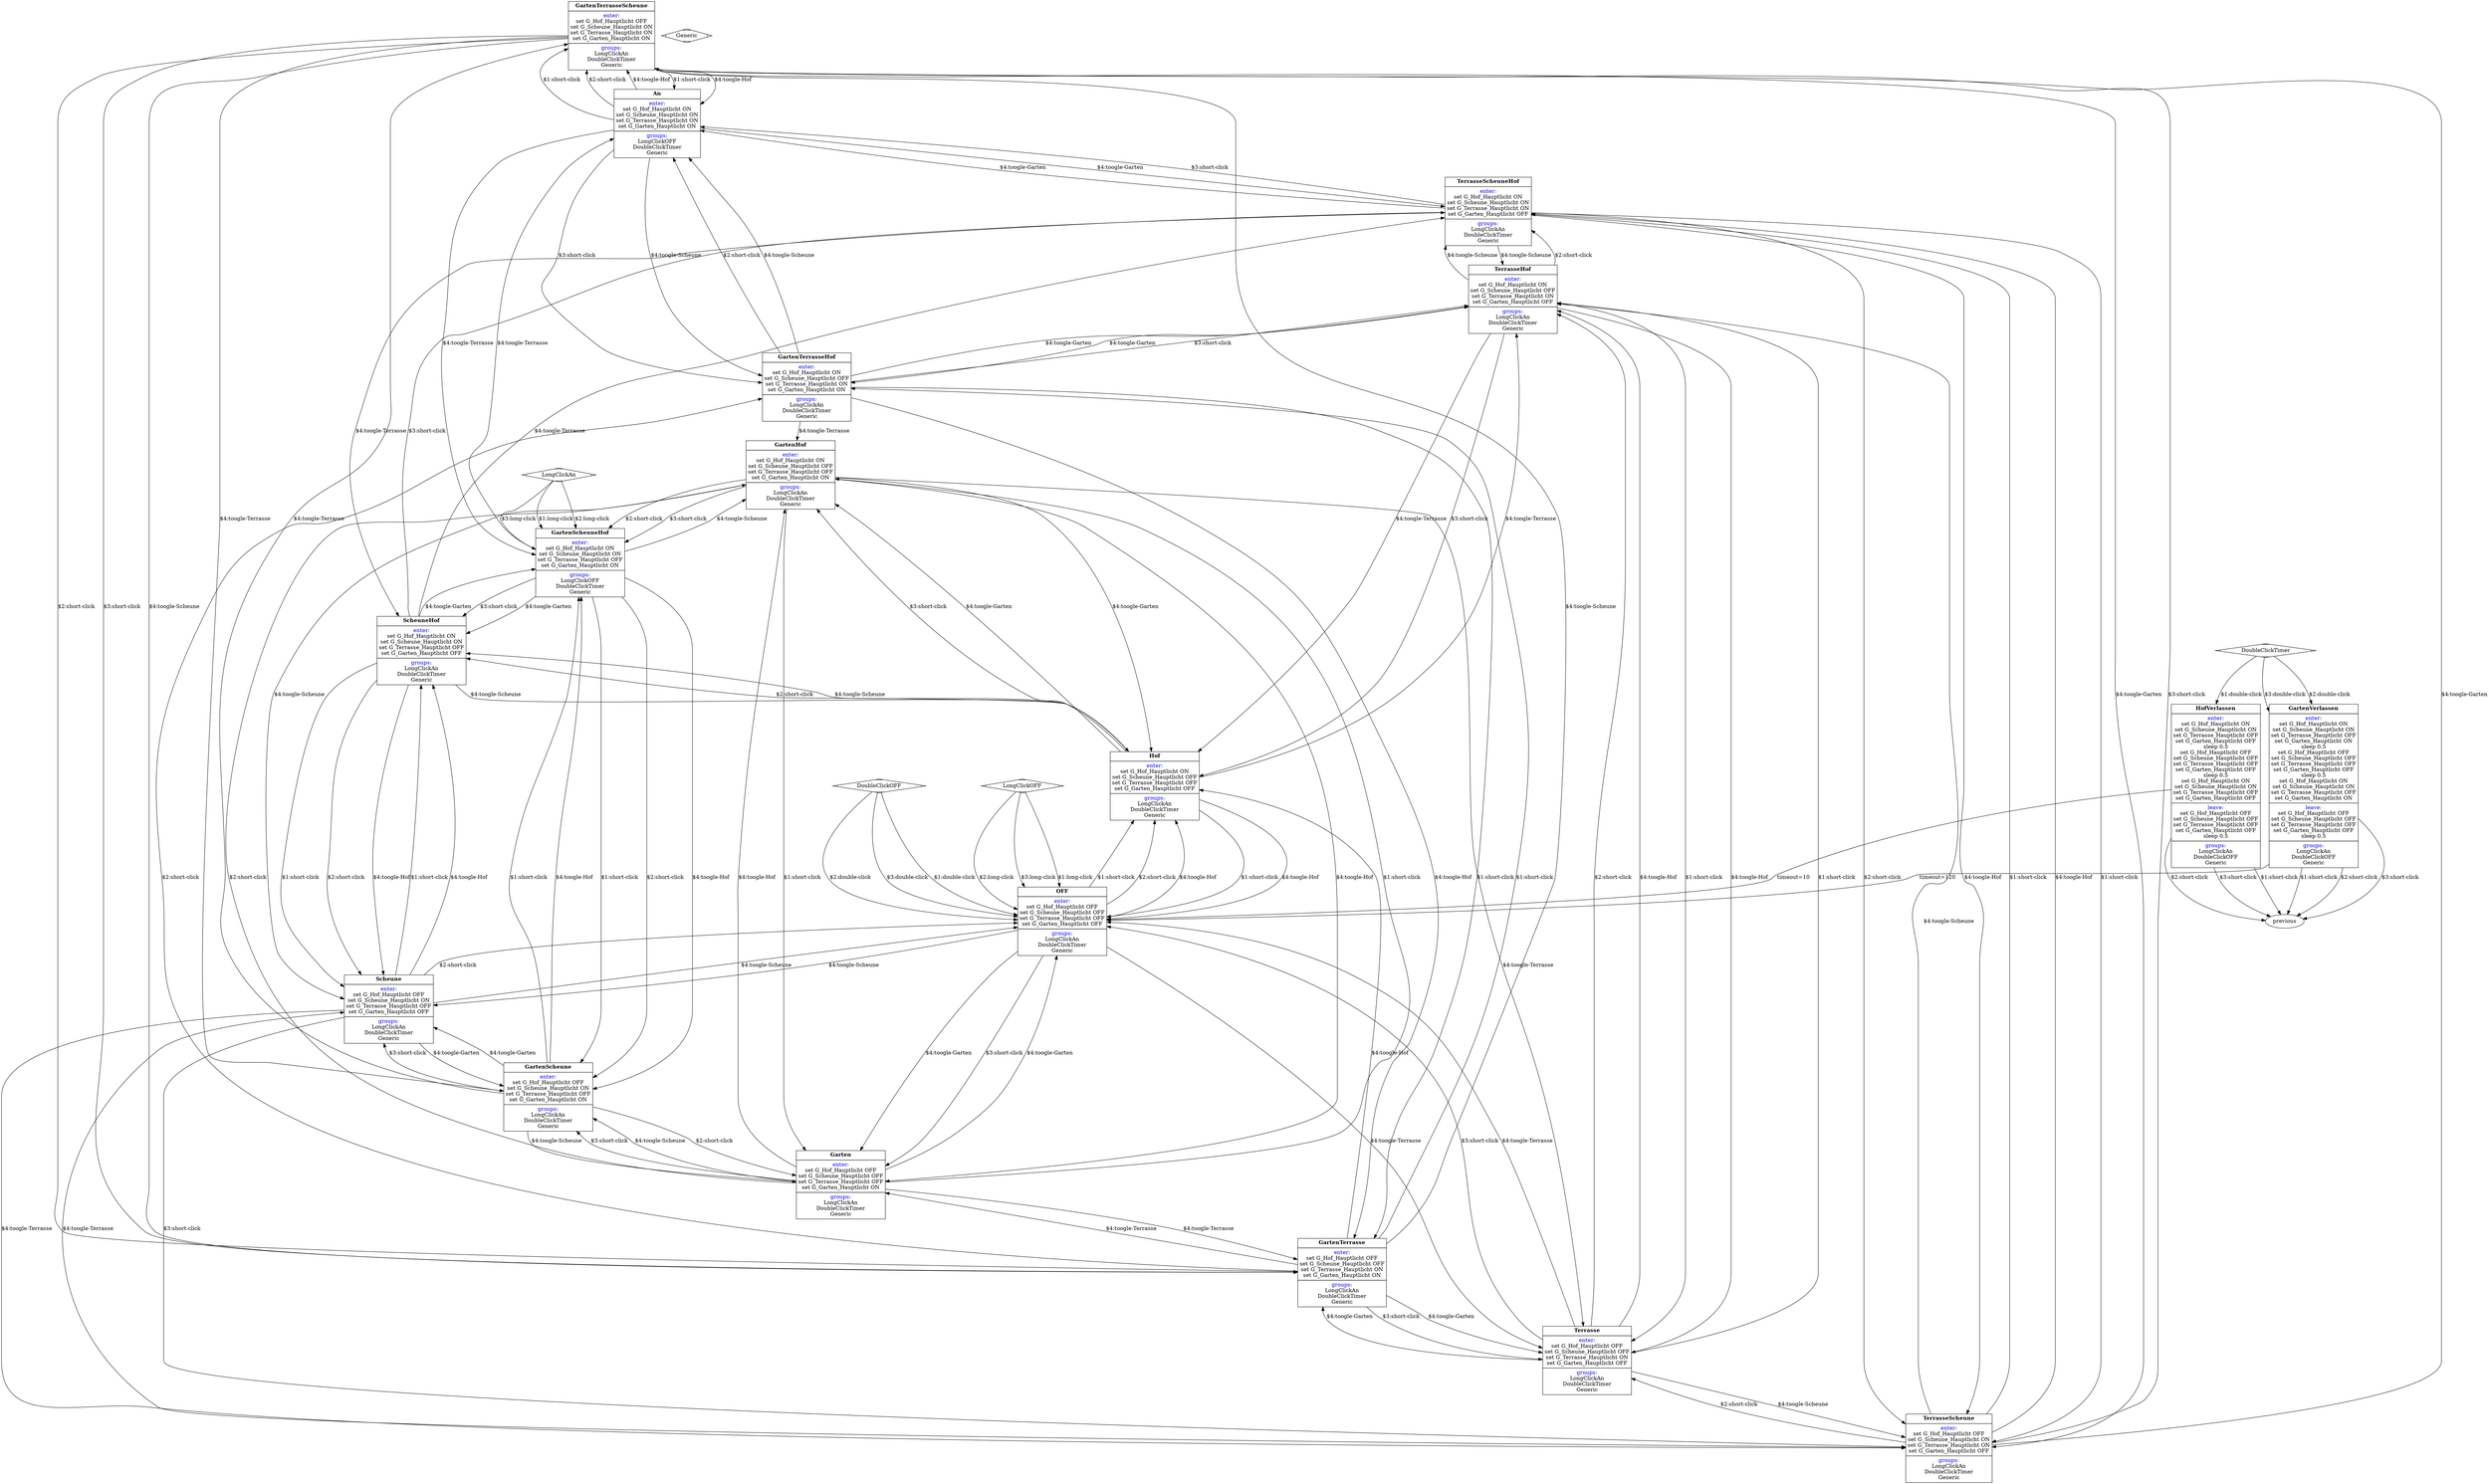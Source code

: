 digraph G {
GartenTerrasseScheune [shape=none,margin=0,label=<<table BORDER= "0" CELLBORDER="1" CELLSPACING="0" CELLPADDING="4">
<tr><td><b>GartenTerrasseScheune</b></td></tr>
<tr><td><font COLOR="blue">enter:</font><br/>
set G_Hof_Hauptlicht OFF<br/>
set G_Scheune_Hauptlicht ON<br/>
set G_Terrasse_Hauptlicht ON<br/>
set G_Garten_Hauptlicht ON<br/>
</td></tr>
<tr><td><font COLOR="blue">groups:</font><br/>
LongClickAn<br/>
DoubleClickTimer<br/>
Generic<br/>
</td></tr>
</table>>];

GartenTerrasseScheune -> An [label="$1:short-click"]
GartenTerrasseScheune -> GartenTerrasse [label="$2:short-click"]
GartenTerrasseScheune -> GartenTerrasse [label="$3:short-click"]
GartenTerrasseScheune -> An [label="$4:toogle-Hof"]
GartenTerrasseScheune -> GartenTerrasse [label="$4:toogle-Scheune"]
GartenTerrasseScheune -> GartenScheune [label="$4:toogle-Terrasse"]
GartenTerrasseScheune -> TerrasseScheune [label="$4:toogle-Garten"]

An [shape=none,margin=0,label=<<table BORDER= "0" CELLBORDER="1" CELLSPACING="0" CELLPADDING="4">
<tr><td><b>An</b></td></tr>
<tr><td><font COLOR="blue">enter:</font><br/>
set G_Hof_Hauptlicht ON<br/>
set G_Scheune_Hauptlicht ON<br/>
set G_Terrasse_Hauptlicht ON<br/>
set G_Garten_Hauptlicht ON<br/>
</td></tr>
<tr><td><font COLOR="blue">groups:</font><br/>
LongClickOFF<br/>
DoubleClickTimer<br/>
Generic<br/>
</td></tr>
</table>>];

An -> GartenTerrasseScheune [label="$1:short-click"]
An -> GartenTerrasseScheune [label="$2:short-click"]
An -> GartenTerrasseHof [label="$3:short-click"]
An -> GartenTerrasseScheune [label="$4:toogle-Hof"]
An -> GartenTerrasseHof [label="$4:toogle-Scheune"]
An -> GartenScheuneHof [label="$4:toogle-Terrasse"]
An -> TerrasseScheuneHof [label="$4:toogle-Garten"]

ScheuneHof [shape=none,margin=0,label=<<table BORDER= "0" CELLBORDER="1" CELLSPACING="0" CELLPADDING="4">
<tr><td><b>ScheuneHof</b></td></tr>
<tr><td><font COLOR="blue">enter:</font><br/>
set G_Hof_Hauptlicht ON<br/>
set G_Scheune_Hauptlicht ON<br/>
set G_Terrasse_Hauptlicht OFF<br/>
set G_Garten_Hauptlicht OFF<br/>
</td></tr>
<tr><td><font COLOR="blue">groups:</font><br/>
LongClickAn<br/>
DoubleClickTimer<br/>
Generic<br/>
</td></tr>
</table>>];

ScheuneHof -> Scheune [label="$1:short-click"]
ScheuneHof -> Scheune [label="$2:short-click"]
ScheuneHof -> TerrasseScheuneHof [label="$3:short-click"]
ScheuneHof -> Scheune [label="$4:toogle-Hof"]
ScheuneHof -> Hof [label="$4:toogle-Scheune"]
ScheuneHof -> TerrasseScheuneHof [label="$4:toogle-Terrasse"]
ScheuneHof -> GartenScheuneHof [label="$4:toogle-Garten"]

TerrasseScheuneHof [shape=none,margin=0,label=<<table BORDER= "0" CELLBORDER="1" CELLSPACING="0" CELLPADDING="4">
<tr><td><b>TerrasseScheuneHof</b></td></tr>
<tr><td><font COLOR="blue">enter:</font><br/>
set G_Hof_Hauptlicht ON<br/>
set G_Scheune_Hauptlicht ON<br/>
set G_Terrasse_Hauptlicht ON<br/>
set G_Garten_Hauptlicht OFF<br/>
</td></tr>
<tr><td><font COLOR="blue">groups:</font><br/>
LongClickAn<br/>
DoubleClickTimer<br/>
Generic<br/>
</td></tr>
</table>>];

TerrasseScheuneHof -> TerrasseScheune [label="$1:short-click"]
TerrasseScheuneHof -> TerrasseScheune [label="$2:short-click"]
TerrasseScheuneHof -> An [label="$3:short-click"]
TerrasseScheuneHof -> TerrasseScheune [label="$4:toogle-Hof"]
TerrasseScheuneHof -> TerrasseHof [label="$4:toogle-Scheune"]
TerrasseScheuneHof -> ScheuneHof [label="$4:toogle-Terrasse"]
TerrasseScheuneHof -> An [label="$4:toogle-Garten"]

DoubleClickTimer [shape=Mdiamond];
DoubleClickTimer -> HofVerlassen [label="$1:double-click"]
DoubleClickTimer -> GartenVerlassen [label="$2:double-click"]
DoubleClickTimer -> GartenVerlassen [label="$3:double-click"]
GartenScheune [shape=none,margin=0,label=<<table BORDER= "0" CELLBORDER="1" CELLSPACING="0" CELLPADDING="4">
<tr><td><b>GartenScheune</b></td></tr>
<tr><td><font COLOR="blue">enter:</font><br/>
set G_Hof_Hauptlicht OFF<br/>
set G_Scheune_Hauptlicht ON<br/>
set G_Terrasse_Hauptlicht OFF<br/>
set G_Garten_Hauptlicht ON<br/>
</td></tr>
<tr><td><font COLOR="blue">groups:</font><br/>
LongClickAn<br/>
DoubleClickTimer<br/>
Generic<br/>
</td></tr>
</table>>];

GartenScheune -> GartenScheuneHof [label="$1:short-click"]
GartenScheune -> Garten [label="$2:short-click"]
GartenScheune -> Scheune [label="$3:short-click"]
GartenScheune -> GartenScheuneHof [label="$4:toogle-Hof"]
GartenScheune -> Garten [label="$4:toogle-Scheune"]
GartenScheune -> GartenTerrasseScheune [label="$4:toogle-Terrasse"]
GartenScheune -> Scheune [label="$4:toogle-Garten"]

GartenScheuneHof [shape=none,margin=0,label=<<table BORDER= "0" CELLBORDER="1" CELLSPACING="0" CELLPADDING="4">
<tr><td><b>GartenScheuneHof</b></td></tr>
<tr><td><font COLOR="blue">enter:</font><br/>
set G_Hof_Hauptlicht ON<br/>
set G_Scheune_Hauptlicht ON<br/>
set G_Terrasse_Hauptlicht OFF<br/>
set G_Garten_Hauptlicht ON<br/>
</td></tr>
<tr><td><font COLOR="blue">groups:</font><br/>
LongClickOFF<br/>
DoubleClickTimer<br/>
Generic<br/>
</td></tr>
</table>>];

GartenScheuneHof -> GartenScheune [label="$1:short-click"]
GartenScheuneHof -> GartenScheune [label="$2:short-click"]
GartenScheuneHof -> ScheuneHof [label="$3:short-click"]
GartenScheuneHof -> GartenScheune [label="$4:toogle-Hof"]
GartenScheuneHof -> GartenHof [label="$4:toogle-Scheune"]
GartenScheuneHof -> An [label="$4:toogle-Terrasse"]
GartenScheuneHof -> ScheuneHof [label="$4:toogle-Garten"]

DoubleClickOFF [shape=Mdiamond];
DoubleClickOFF -> OFF [label="$1:double-click"]
DoubleClickOFF -> OFF [label="$2:double-click"]
DoubleClickOFF -> OFF [label="$3:double-click"]
GartenHof [shape=none,margin=0,label=<<table BORDER= "0" CELLBORDER="1" CELLSPACING="0" CELLPADDING="4">
<tr><td><b>GartenHof</b></td></tr>
<tr><td><font COLOR="blue">enter:</font><br/>
set G_Hof_Hauptlicht ON<br/>
set G_Scheune_Hauptlicht OFF<br/>
set G_Terrasse_Hauptlicht OFF<br/>
set G_Garten_Hauptlicht ON<br/>
</td></tr>
<tr><td><font COLOR="blue">groups:</font><br/>
LongClickAn<br/>
DoubleClickTimer<br/>
Generic<br/>
</td></tr>
</table>>];

GartenHof -> Garten [label="$1:short-click"]
GartenHof -> GartenScheuneHof [label="$2:short-click"]
GartenHof -> GartenScheuneHof [label="$3:short-click"]
GartenHof -> Garten [label="$4:toogle-Hof"]
GartenHof -> Scheune [label="$4:toogle-Scheune"]
GartenHof -> Terrasse [label="$4:toogle-Terrasse"]
GartenHof -> Hof [label="$4:toogle-Garten"]

GartenTerrasseHof [shape=none,margin=0,label=<<table BORDER= "0" CELLBORDER="1" CELLSPACING="0" CELLPADDING="4">
<tr><td><b>GartenTerrasseHof</b></td></tr>
<tr><td><font COLOR="blue">enter:</font><br/>
set G_Hof_Hauptlicht ON<br/>
set G_Scheune_Hauptlicht OFF<br/>
set G_Terrasse_Hauptlicht ON<br/>
set G_Garten_Hauptlicht ON<br/>
</td></tr>
<tr><td><font COLOR="blue">groups:</font><br/>
LongClickAn<br/>
DoubleClickTimer<br/>
Generic<br/>
</td></tr>
</table>>];

GartenTerrasseHof -> GartenTerrasse [label="$1:short-click"]
GartenTerrasseHof -> An [label="$2:short-click"]
GartenTerrasseHof -> TerrasseHof [label="$3:short-click"]
GartenTerrasseHof -> GartenTerrasse [label="$4:toogle-Hof"]
GartenTerrasseHof -> An [label="$4:toogle-Scheune"]
GartenTerrasseHof -> GartenHof [label="$4:toogle-Terrasse"]
GartenTerrasseHof -> TerrasseHof [label="$4:toogle-Garten"]

LongClickAn [shape=Mdiamond];
LongClickAn -> GartenScheuneHof [label="$1:long-click"]
LongClickAn -> GartenScheuneHof [label="$2:long-click"]
LongClickAn -> GartenScheuneHof [label="$3:long-click"]
Hof [shape=none,margin=0,label=<<table BORDER= "0" CELLBORDER="1" CELLSPACING="0" CELLPADDING="4">
<tr><td><b>Hof</b></td></tr>
<tr><td><font COLOR="blue">enter:</font><br/>
set G_Hof_Hauptlicht ON<br/>
set G_Scheune_Hauptlicht OFF<br/>
set G_Terrasse_Hauptlicht OFF<br/>
set G_Garten_Hauptlicht OFF<br/>
</td></tr>
<tr><td><font COLOR="blue">groups:</font><br/>
LongClickAn<br/>
DoubleClickTimer<br/>
Generic<br/>
</td></tr>
</table>>];

Hof -> OFF [label="$1:short-click"]
Hof -> ScheuneHof [label="$2:short-click"]
Hof -> GartenHof [label="$3:short-click"]
Hof -> OFF [label="$4:toogle-Hof"]
Hof -> ScheuneHof [label="$4:toogle-Scheune"]
Hof -> TerrasseHof [label="$4:toogle-Terrasse"]
Hof -> GartenHof [label="$4:toogle-Garten"]

TerrasseScheune [shape=none,margin=0,label=<<table BORDER= "0" CELLBORDER="1" CELLSPACING="0" CELLPADDING="4">
<tr><td><b>TerrasseScheune</b></td></tr>
<tr><td><font COLOR="blue">enter:</font><br/>
set G_Hof_Hauptlicht OFF<br/>
set G_Scheune_Hauptlicht ON<br/>
set G_Terrasse_Hauptlicht ON<br/>
set G_Garten_Hauptlicht OFF<br/>
</td></tr>
<tr><td><font COLOR="blue">groups:</font><br/>
LongClickAn<br/>
DoubleClickTimer<br/>
Generic<br/>
</td></tr>
</table>>];

TerrasseScheune -> TerrasseScheuneHof [label="$1:short-click"]
TerrasseScheune -> Terrasse [label="$2:short-click"]
TerrasseScheune -> GartenTerrasseScheune [label="$3:short-click"]
TerrasseScheune -> TerrasseScheuneHof [label="$4:toogle-Hof"]
TerrasseScheune -> TerrasseHof [label="$4:toogle-Scheune"]
TerrasseScheune -> Scheune [label="$4:toogle-Terrasse"]
TerrasseScheune -> GartenTerrasseScheune [label="$4:toogle-Garten"]

HofVerlassen [shape=none,margin=0,label=<<table BORDER= "0" CELLBORDER="1" CELLSPACING="0" CELLPADDING="4">
<tr><td><b>HofVerlassen</b></td></tr>
<tr><td><font COLOR="blue">enter:</font><br/>
set G_Hof_Hauptlicht ON<br/>
set G_Scheune_Hauptlicht ON<br/>
set G_Terrasse_Hauptlicht OFF<br/>
set G_Garten_Hauptlicht OFF<br/>
sleep 0.5<br/>
set G_Hof_Hauptlicht OFF<br/>
set G_Scheune_Hauptlicht OFF<br/>
set G_Terrasse_Hauptlicht OFF<br/>
set G_Garten_Hauptlicht OFF<br/>
sleep 0.5<br/>
set G_Hof_Hauptlicht ON<br/>
set G_Scheune_Hauptlicht ON<br/>
set G_Terrasse_Hauptlicht OFF<br/>
set G_Garten_Hauptlicht OFF<br/>
</td></tr>
<tr><td><font COLOR="blue">leave:</font><br/>
set G_Hof_Hauptlicht OFF<br/>
set G_Scheune_Hauptlicht OFF<br/>
set G_Terrasse_Hauptlicht OFF<br/>
set G_Garten_Hauptlicht OFF<br/>
sleep 0.5<br/>
</td></tr>
<tr><td><font COLOR="blue">groups:</font><br/>
LongClickAn<br/>
DoubleClickOFF<br/>
Generic<br/>
</td></tr>
</table>>];

HofVerlassen -> OFF[label="timeout=10"]
HofVerlassen -> previous [label="$1:short-click"]
HofVerlassen -> previous [label="$2:short-click"]
HofVerlassen -> previous [label="$3:short-click"]

GartenTerrasse [shape=none,margin=0,label=<<table BORDER= "0" CELLBORDER="1" CELLSPACING="0" CELLPADDING="4">
<tr><td><b>GartenTerrasse</b></td></tr>
<tr><td><font COLOR="blue">enter:</font><br/>
set G_Hof_Hauptlicht OFF<br/>
set G_Scheune_Hauptlicht OFF<br/>
set G_Terrasse_Hauptlicht ON<br/>
set G_Garten_Hauptlicht ON<br/>
</td></tr>
<tr><td><font COLOR="blue">groups:</font><br/>
LongClickAn<br/>
DoubleClickTimer<br/>
Generic<br/>
</td></tr>
</table>>];

GartenTerrasse -> GartenTerrasseHof [label="$1:short-click"]
GartenTerrasse -> GartenTerrasseHof [label="$2:short-click"]
GartenTerrasse -> Terrasse [label="$3:short-click"]
GartenTerrasse -> Hof [label="$4:toogle-Hof"]
GartenTerrasse -> GartenTerrasseScheune [label="$4:toogle-Scheune"]
GartenTerrasse -> Garten [label="$4:toogle-Terrasse"]
GartenTerrasse -> Terrasse [label="$4:toogle-Garten"]

Generic [shape=Mdiamond];
TerrasseHof [shape=none,margin=0,label=<<table BORDER= "0" CELLBORDER="1" CELLSPACING="0" CELLPADDING="4">
<tr><td><b>TerrasseHof</b></td></tr>
<tr><td><font COLOR="blue">enter:</font><br/>
set G_Hof_Hauptlicht ON<br/>
set G_Scheune_Hauptlicht OFF<br/>
set G_Terrasse_Hauptlicht ON<br/>
set G_Garten_Hauptlicht OFF<br/>
</td></tr>
<tr><td><font COLOR="blue">groups:</font><br/>
LongClickAn<br/>
DoubleClickTimer<br/>
Generic<br/>
</td></tr>
</table>>];

TerrasseHof -> Terrasse [label="$1:short-click"]
TerrasseHof -> TerrasseScheuneHof [label="$2:short-click"]
TerrasseHof -> Hof [label="$3:short-click"]
TerrasseHof -> Terrasse [label="$4:toogle-Hof"]
TerrasseHof -> TerrasseScheuneHof [label="$4:toogle-Scheune"]
TerrasseHof -> Hof [label="$4:toogle-Terrasse"]
TerrasseHof -> GartenTerrasseHof [label="$4:toogle-Garten"]

Scheune [shape=none,margin=0,label=<<table BORDER= "0" CELLBORDER="1" CELLSPACING="0" CELLPADDING="4">
<tr><td><b>Scheune</b></td></tr>
<tr><td><font COLOR="blue">enter:</font><br/>
set G_Hof_Hauptlicht OFF<br/>
set G_Scheune_Hauptlicht ON<br/>
set G_Terrasse_Hauptlicht OFF<br/>
set G_Garten_Hauptlicht OFF<br/>
</td></tr>
<tr><td><font COLOR="blue">groups:</font><br/>
LongClickAn<br/>
DoubleClickTimer<br/>
Generic<br/>
</td></tr>
</table>>];

Scheune -> ScheuneHof [label="$1:short-click"]
Scheune -> OFF [label="$2:short-click"]
Scheune -> TerrasseScheune [label="$3:short-click"]
Scheune -> ScheuneHof [label="$4:toogle-Hof"]
Scheune -> OFF [label="$4:toogle-Scheune"]
Scheune -> TerrasseScheune [label="$4:toogle-Terrasse"]
Scheune -> GartenScheune [label="$4:toogle-Garten"]

OFF [shape=none,margin=0,label=<<table BORDER= "0" CELLBORDER="1" CELLSPACING="0" CELLPADDING="4">
<tr><td><b>OFF</b></td></tr>
<tr><td><font COLOR="blue">enter:</font><br/>
set G_Hof_Hauptlicht OFF<br/>
set G_Scheune_Hauptlicht OFF<br/>
set G_Terrasse_Hauptlicht OFF<br/>
set G_Garten_Hauptlicht OFF<br/>
</td></tr>
<tr><td><font COLOR="blue">groups:</font><br/>
LongClickAn<br/>
DoubleClickTimer<br/>
Generic<br/>
</td></tr>
</table>>];

OFF -> Hof [label="$1:short-click"]
OFF -> Hof [label="$2:short-click"]
OFF -> Garten [label="$3:short-click"]
OFF -> Hof [label="$4:toogle-Hof"]
OFF -> Scheune [label="$4:toogle-Scheune"]
OFF -> Terrasse [label="$4:toogle-Terrasse"]
OFF -> Garten [label="$4:toogle-Garten"]

GartenVerlassen [shape=none,margin=0,label=<<table BORDER= "0" CELLBORDER="1" CELLSPACING="0" CELLPADDING="4">
<tr><td><b>GartenVerlassen</b></td></tr>
<tr><td><font COLOR="blue">enter:</font><br/>
set G_Hof_Hauptlicht ON<br/>
set G_Scheune_Hauptlicht ON<br/>
set G_Terrasse_Hauptlicht OFF<br/>
set G_Garten_Hauptlicht ON<br/>
sleep 0.5<br/>
set G_Hof_Hauptlicht OFF<br/>
set G_Scheune_Hauptlicht OFF<br/>
set G_Terrasse_Hauptlicht OFF<br/>
set G_Garten_Hauptlicht OFF<br/>
sleep 0.5<br/>
set G_Hof_Hauptlicht ON<br/>
set G_Scheune_Hauptlicht ON<br/>
set G_Terrasse_Hauptlicht OFF<br/>
set G_Garten_Hauptlicht ON<br/>
</td></tr>
<tr><td><font COLOR="blue">leave:</font><br/>
set G_Hof_Hauptlicht OFF<br/>
set G_Scheune_Hauptlicht OFF<br/>
set G_Terrasse_Hauptlicht OFF<br/>
set G_Garten_Hauptlicht OFF<br/>
sleep 0.5<br/>
</td></tr>
<tr><td><font COLOR="blue">groups:</font><br/>
LongClickAn<br/>
DoubleClickOFF<br/>
Generic<br/>
</td></tr>
</table>>];

GartenVerlassen -> OFF[label="timeout=120"]
GartenVerlassen -> previous [label="$1:short-click"]
GartenVerlassen -> previous [label="$2:short-click"]
GartenVerlassen -> previous [label="$3:short-click"]

Garten [shape=none,margin=0,label=<<table BORDER= "0" CELLBORDER="1" CELLSPACING="0" CELLPADDING="4">
<tr><td><b>Garten</b></td></tr>
<tr><td><font COLOR="blue">enter:</font><br/>
set G_Hof_Hauptlicht OFF<br/>
set G_Scheune_Hauptlicht OFF<br/>
set G_Terrasse_Hauptlicht OFF<br/>
set G_Garten_Hauptlicht ON<br/>
</td></tr>
<tr><td><font COLOR="blue">groups:</font><br/>
LongClickAn<br/>
DoubleClickTimer<br/>
Generic<br/>
</td></tr>
</table>>];

Garten -> GartenHof [label="$1:short-click"]
Garten -> GartenHof [label="$2:short-click"]
Garten -> GartenScheune [label="$3:short-click"]
Garten -> GartenHof [label="$4:toogle-Hof"]
Garten -> GartenScheune [label="$4:toogle-Scheune"]
Garten -> GartenTerrasse [label="$4:toogle-Terrasse"]
Garten -> OFF [label="$4:toogle-Garten"]

Terrasse [shape=none,margin=0,label=<<table BORDER= "0" CELLBORDER="1" CELLSPACING="0" CELLPADDING="4">
<tr><td><b>Terrasse</b></td></tr>
<tr><td><font COLOR="blue">enter:</font><br/>
set G_Hof_Hauptlicht OFF<br/>
set G_Scheune_Hauptlicht OFF<br/>
set G_Terrasse_Hauptlicht ON<br/>
set G_Garten_Hauptlicht OFF<br/>
</td></tr>
<tr><td><font COLOR="blue">groups:</font><br/>
LongClickAn<br/>
DoubleClickTimer<br/>
Generic<br/>
</td></tr>
</table>>];

Terrasse -> TerrasseHof [label="$1:short-click"]
Terrasse -> TerrasseHof [label="$2:short-click"]
Terrasse -> OFF [label="$3:short-click"]
Terrasse -> TerrasseHof [label="$4:toogle-Hof"]
Terrasse -> TerrasseScheune [label="$4:toogle-Scheune"]
Terrasse -> OFF [label="$4:toogle-Terrasse"]
Terrasse -> GartenTerrasse [label="$4:toogle-Garten"]

LongClickOFF [shape=Mdiamond];
LongClickOFF -> OFF [label="$1:long-click"]
LongClickOFF -> OFF [label="$2:long-click"]
LongClickOFF -> OFF [label="$3:long-click"]
}
